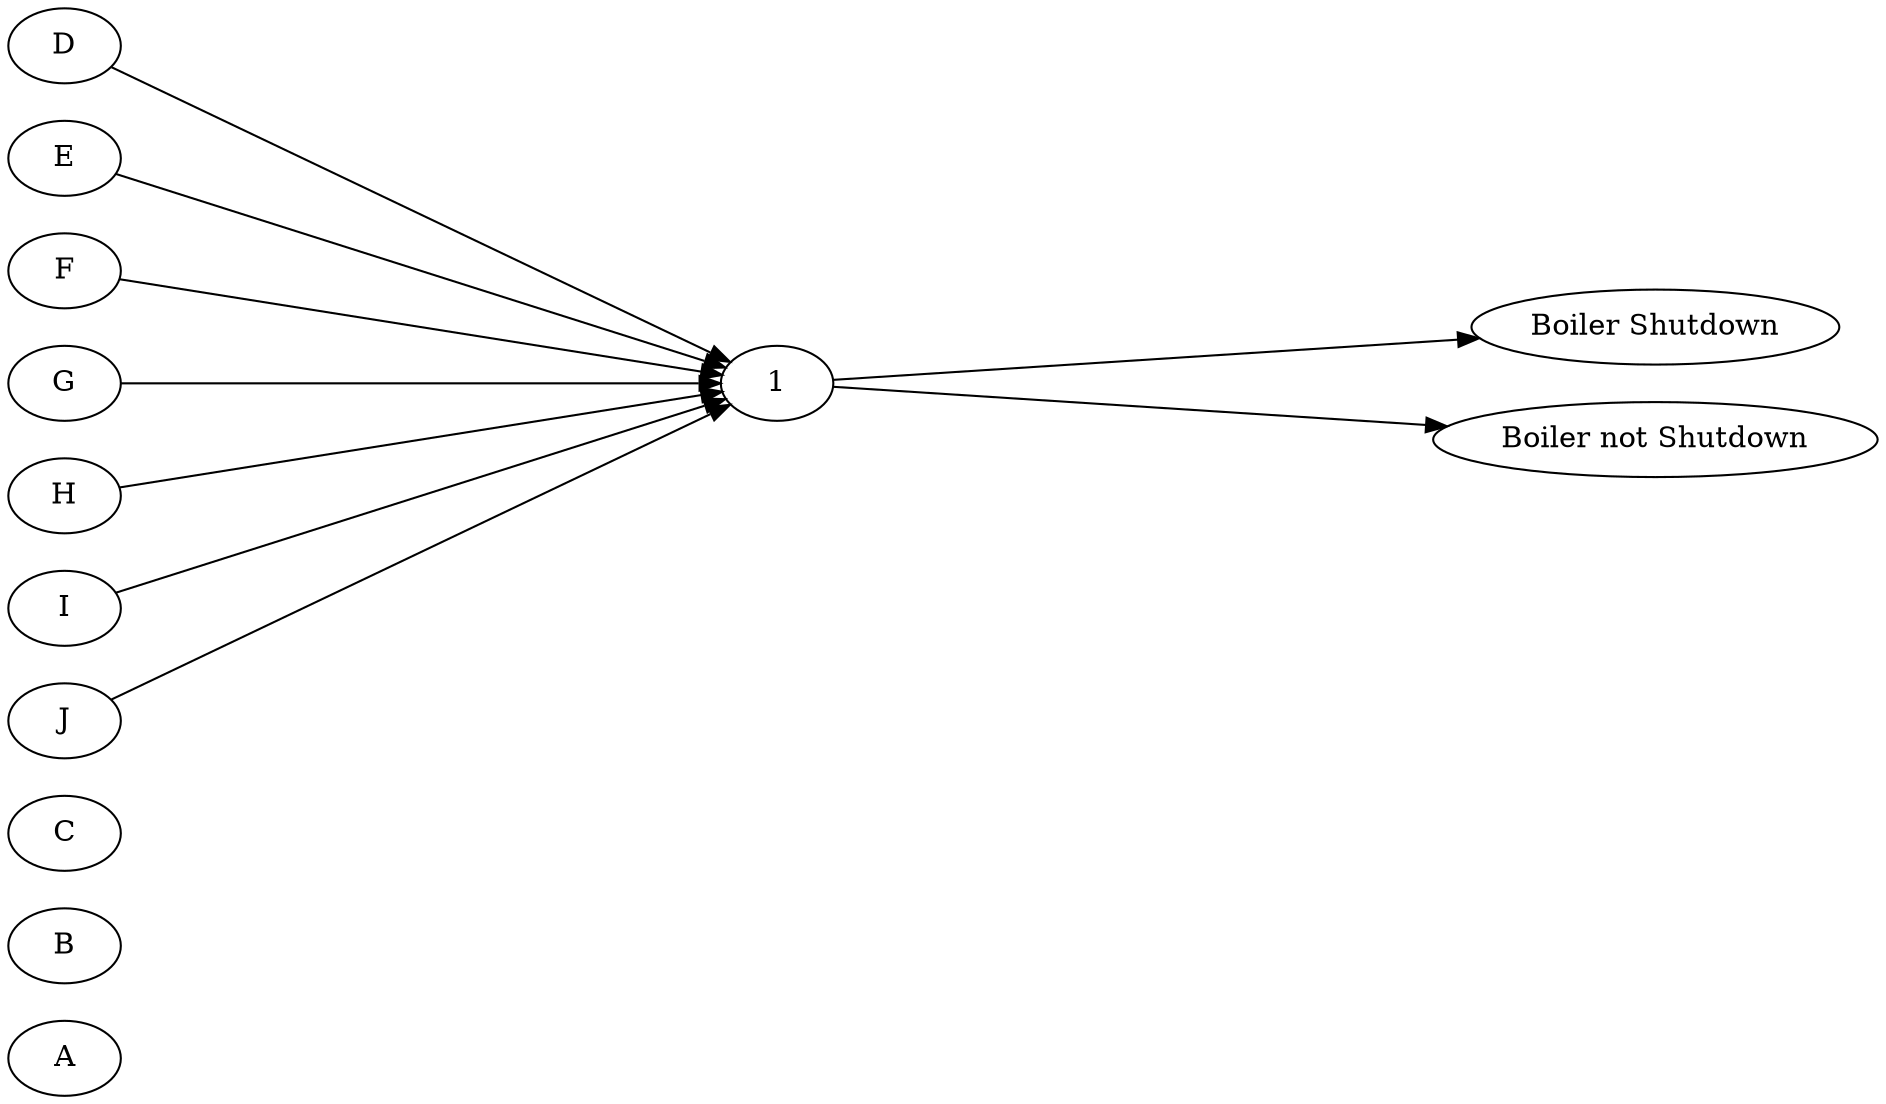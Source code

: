 digraph G {
    rankdir="LR";
    ranksep=4;
//    ordering=out;
    A;
    B;
    C;
    D -> 1;
    E -> 1;
    F -> 1;
    G -> 1;
    H -> 1;
    I -> 1;
    J -> 1;
    1 -> "Boiler Shutdown";
    1 -> "Boiler not Shutdown";
//    {rank=same; A B C D E F G};
//    {rank=same; 1 2};
//    {rank=same; Y1 Y2 Y3 Y4};
}
